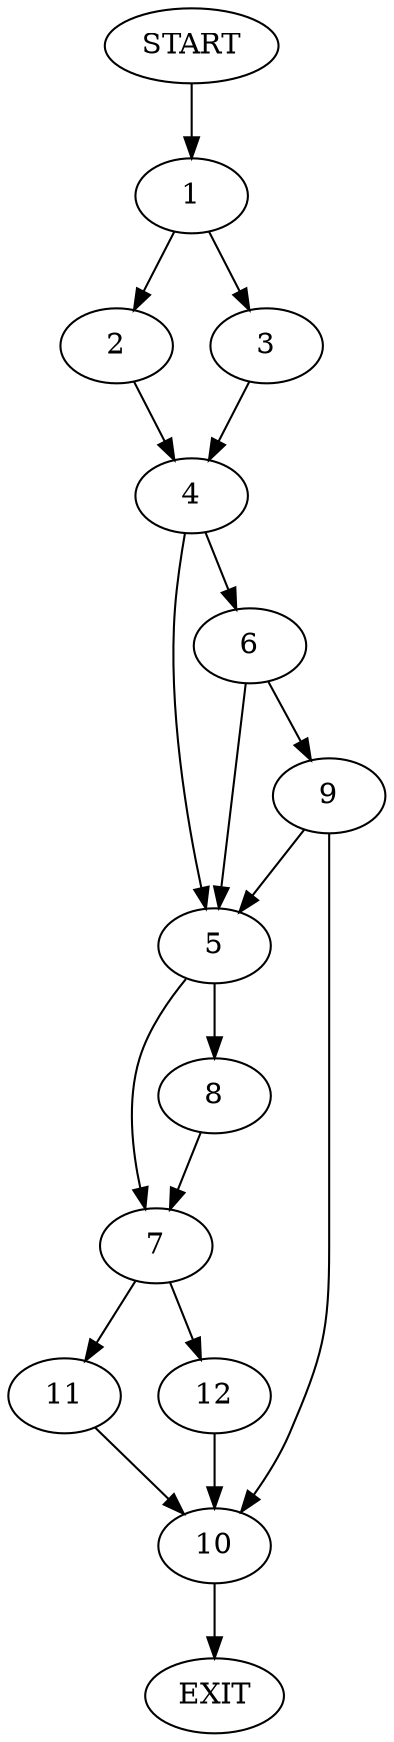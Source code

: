 digraph {
0 [label="START"]
13 [label="EXIT"]
0 -> 1
1 -> 2
1 -> 3
3 -> 4
2 -> 4
4 -> 5
4 -> 6
5 -> 7
5 -> 8
6 -> 5
6 -> 9
9 -> 10
9 -> 5
10 -> 13
7 -> 11
7 -> 12
8 -> 7
11 -> 10
12 -> 10
}
